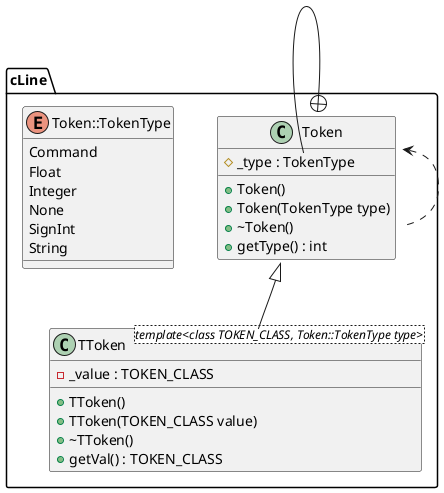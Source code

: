 @startuml





/' Objects '/

namespace cLine {
	class TToken <template<class TOKEN_CLASS, Token::TokenType type>> {
		+TToken()
		+TToken(TOKEN_CLASS value)
		+~TToken()
		-_value : TOKEN_CLASS
		+getVal() : TOKEN_CLASS
	}

	class Token {
		+Token()
		+Token(TokenType type)
		+~Token()
		#_type : TokenType
		+getType() : int
	}

	enum Token::TokenType {
		Command
		Float
		Integer
		None
		SignInt
		String
	}
}





/' Inheritance relationships '/

cLine.Token <|-- cLine.TToken





/' Aggregation relationships '/





/' Dependency relationships '/

cLine.Token <.. cLine.Token






/' Nested objects '/

cLine.Token +-- cLine.Token::TokenType




@enduml
